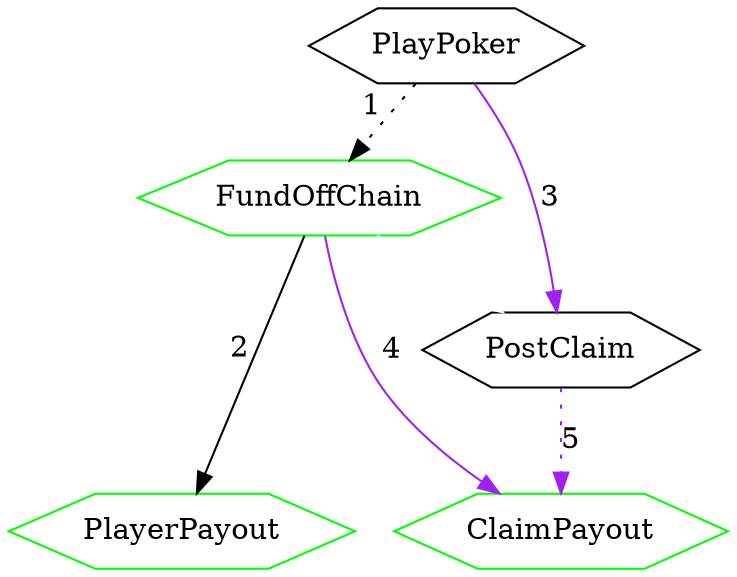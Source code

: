 // To generate: dot -Tsvg txs.dot -o txs.svg

digraph Txs {
    node [shape=hexagon]
    node [color=green]
    FundOffChain
    PlayerPayout
    ClaimPayout
    node [color=black]
    PlayPoker -> FundOffChain [style=dotted, xlabel=1]
    FundOffChain -> PlayerPayout [xlabel=2]
    edge [color=purple]
    PlayPoker -> PostClaim [label=3]
    FundOffChain -> ClaimPayout [label=4]
    PostClaim -> ClaimPayout [style=dotted,label=5]
    FundOffChain -> PostClaim [color=white]
    {rank = same; ClaimPayout; PlayerPayout; }
}
